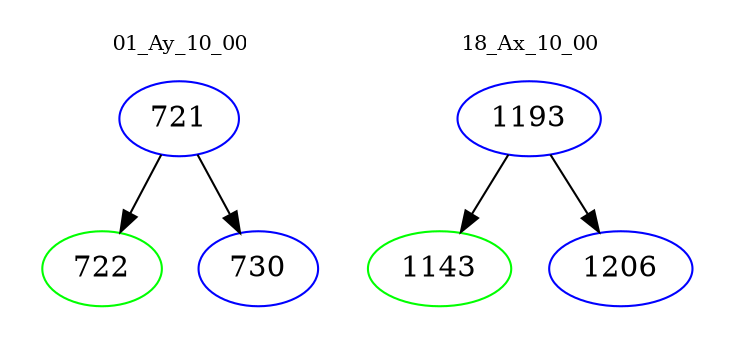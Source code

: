 digraph{
subgraph cluster_0 {
color = white
label = "01_Ay_10_00";
fontsize=10;
T0_721 [label="721", color="blue"]
T0_721 -> T0_722 [color="black"]
T0_722 [label="722", color="green"]
T0_721 -> T0_730 [color="black"]
T0_730 [label="730", color="blue"]
}
subgraph cluster_1 {
color = white
label = "18_Ax_10_00";
fontsize=10;
T1_1193 [label="1193", color="blue"]
T1_1193 -> T1_1143 [color="black"]
T1_1143 [label="1143", color="green"]
T1_1193 -> T1_1206 [color="black"]
T1_1206 [label="1206", color="blue"]
}
}
